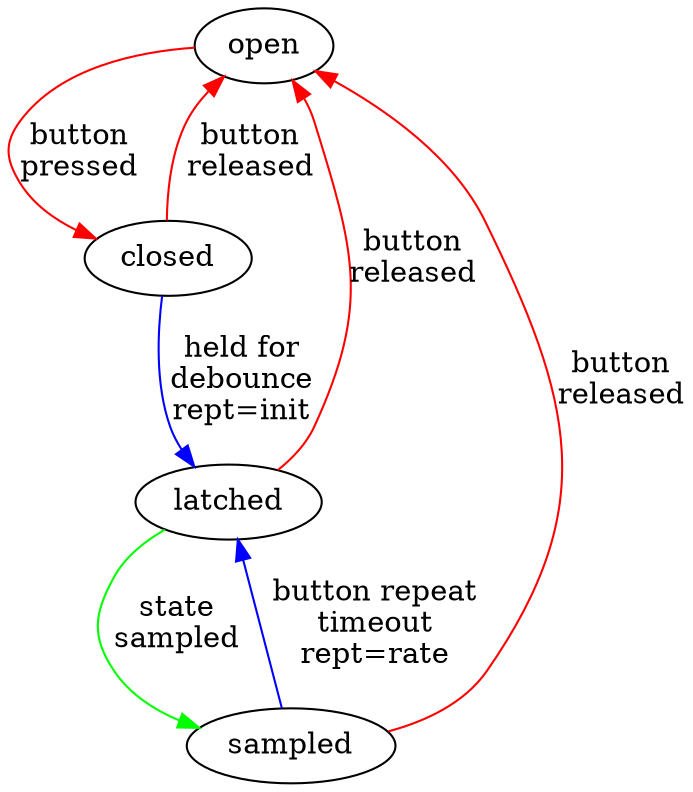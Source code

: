 /*
	Colour key:
	       red - physical action on switch/button
	       blue - time-based event
	       green - software action
 */
digraph switch {
	open -> closed [label="button\npressed", color=red];

	closed -> latched [label="held for\ndebounce\nrept=init", color=blue];
	closed -> open [label="button\nreleased", color=red];

	sampled -> latched [label="button repeat\ntimeout\nrept=rate", color=blue];
	sampled -> open [label="button\nreleased", color=red];

	latched -> sampled [label="state\nsampled", color=green];
	latched -> open [label="button\nreleased", color=red];
}

